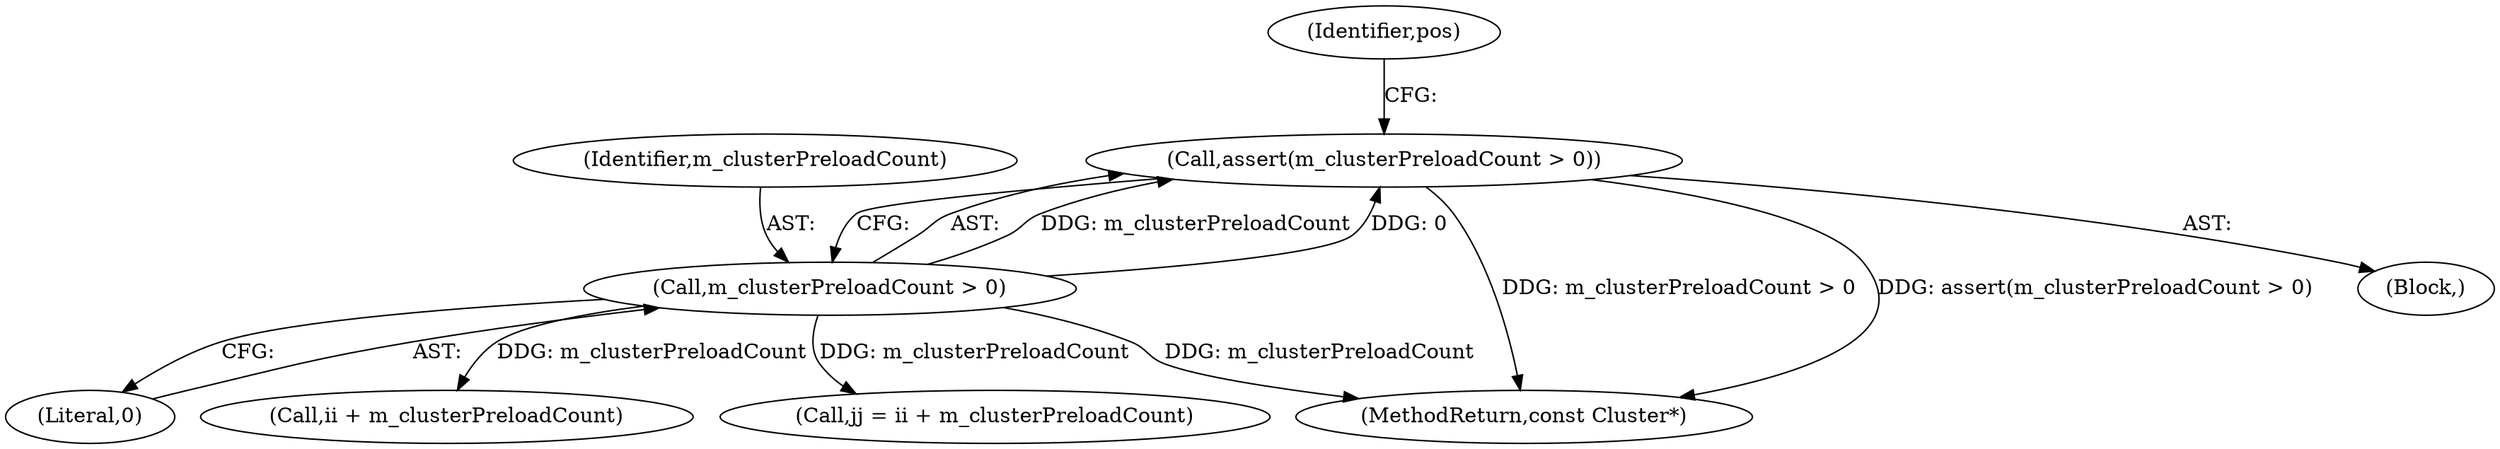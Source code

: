 digraph "1_Android_04839626ed859623901ebd3a5fd483982186b59d_109@API" {
"1000192" [label="(Call,assert(m_clusterPreloadCount > 0))"];
"1000193" [label="(Call,m_clusterPreloadCount > 0)"];
"1000192" [label="(Call,assert(m_clusterPreloadCount > 0))"];
"1000442" [label="(Call,ii + m_clusterPreloadCount)"];
"1000198" [label="(Identifier,pos)"];
"1000440" [label="(Call,jj = ii + m_clusterPreloadCount)"];
"1000194" [label="(Identifier,m_clusterPreloadCount)"];
"1000195" [label="(Literal,0)"];
"1000127" [label="(Block,)"];
"1000193" [label="(Call,m_clusterPreloadCount > 0)"];
"1000538" [label="(MethodReturn,const Cluster*)"];
"1000192" -> "1000127"  [label="AST: "];
"1000192" -> "1000193"  [label="CFG: "];
"1000193" -> "1000192"  [label="AST: "];
"1000198" -> "1000192"  [label="CFG: "];
"1000192" -> "1000538"  [label="DDG: m_clusterPreloadCount > 0"];
"1000192" -> "1000538"  [label="DDG: assert(m_clusterPreloadCount > 0)"];
"1000193" -> "1000192"  [label="DDG: m_clusterPreloadCount"];
"1000193" -> "1000192"  [label="DDG: 0"];
"1000193" -> "1000195"  [label="CFG: "];
"1000194" -> "1000193"  [label="AST: "];
"1000195" -> "1000193"  [label="AST: "];
"1000193" -> "1000538"  [label="DDG: m_clusterPreloadCount"];
"1000193" -> "1000440"  [label="DDG: m_clusterPreloadCount"];
"1000193" -> "1000442"  [label="DDG: m_clusterPreloadCount"];
}
